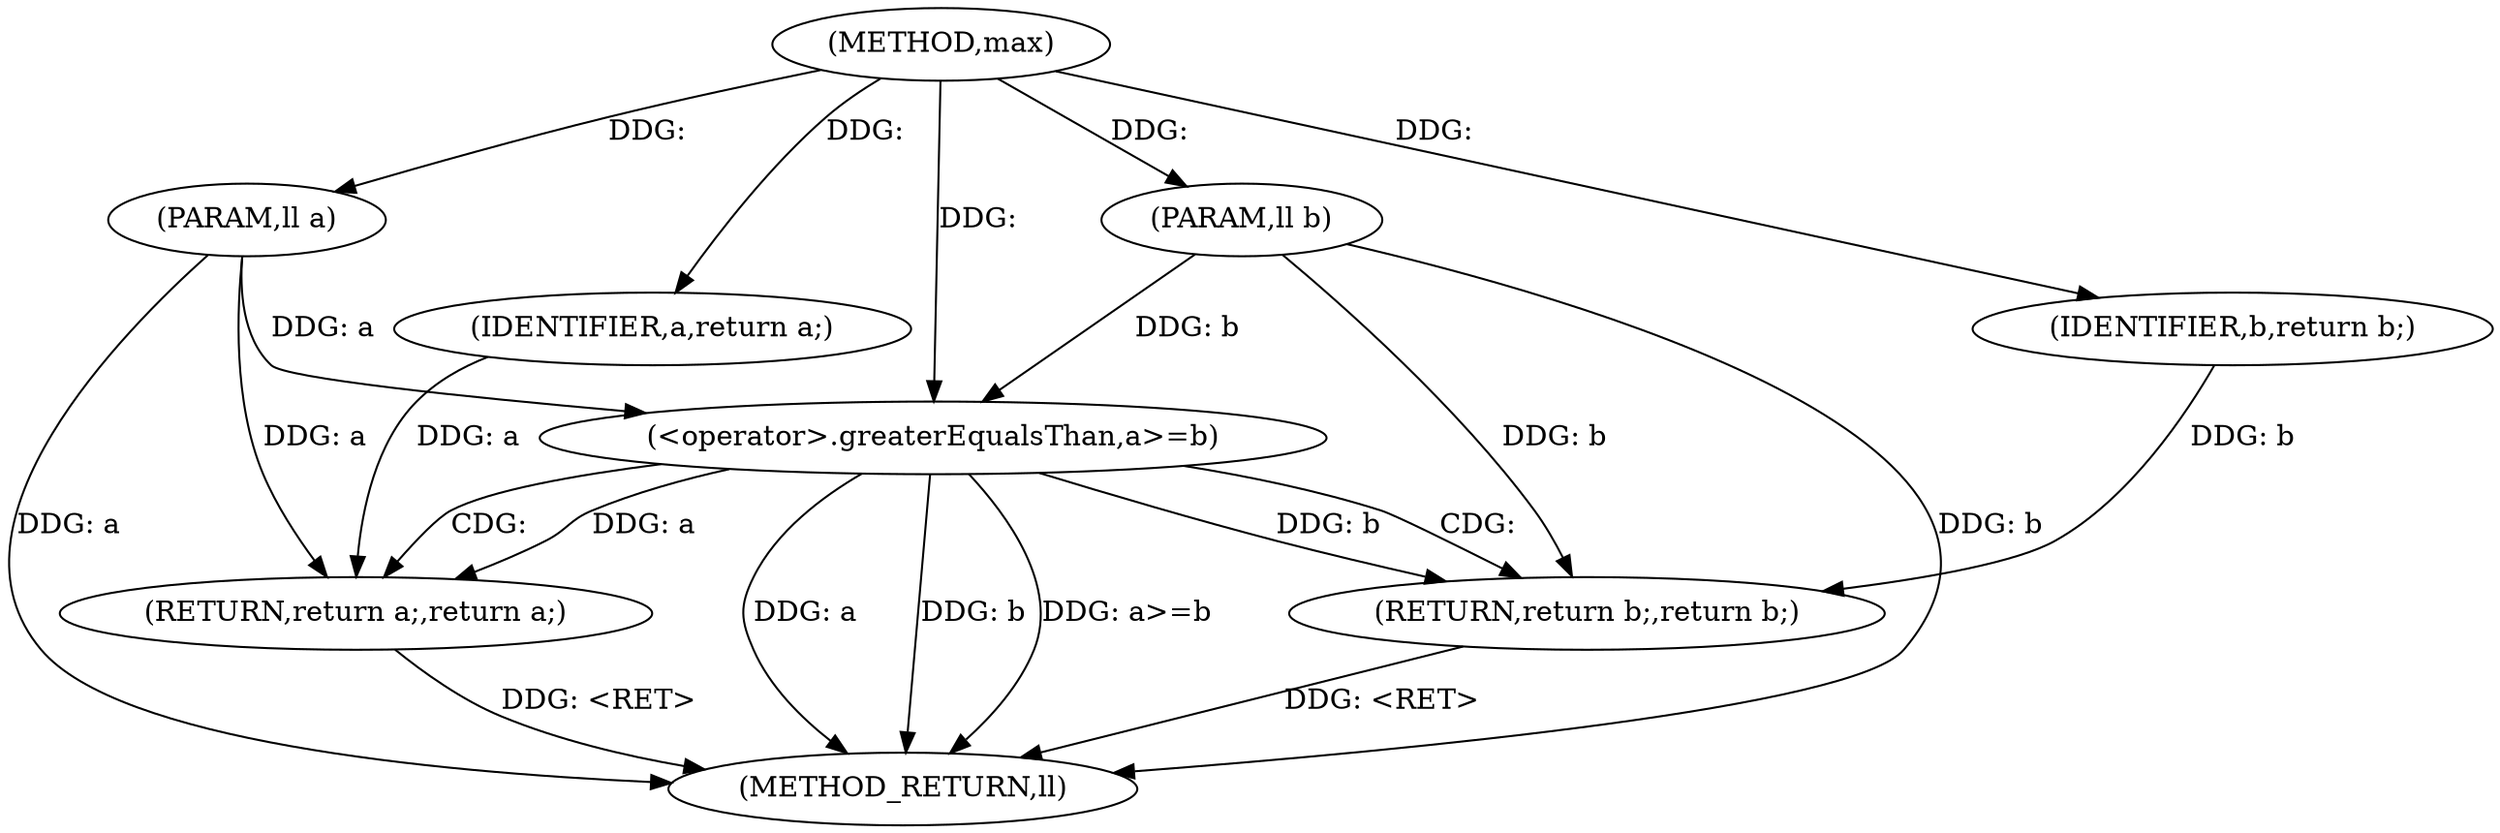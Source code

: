digraph "max" {  
"1000166" [label = "(METHOD,max)" ]
"1000178" [label = "(METHOD_RETURN,ll)" ]
"1000167" [label = "(PARAM,ll a)" ]
"1000168" [label = "(PARAM,ll b)" ]
"1000176" [label = "(RETURN,return b;,return b;)" ]
"1000171" [label = "(<operator>.greaterEqualsThan,a>=b)" ]
"1000174" [label = "(RETURN,return a;,return a;)" ]
"1000177" [label = "(IDENTIFIER,b,return b;)" ]
"1000175" [label = "(IDENTIFIER,a,return a;)" ]
  "1000167" -> "1000178"  [ label = "DDG: a"] 
  "1000168" -> "1000178"  [ label = "DDG: b"] 
  "1000171" -> "1000178"  [ label = "DDG: a"] 
  "1000171" -> "1000178"  [ label = "DDG: b"] 
  "1000171" -> "1000178"  [ label = "DDG: a>=b"] 
  "1000174" -> "1000178"  [ label = "DDG: <RET>"] 
  "1000176" -> "1000178"  [ label = "DDG: <RET>"] 
  "1000166" -> "1000167"  [ label = "DDG: "] 
  "1000166" -> "1000168"  [ label = "DDG: "] 
  "1000177" -> "1000176"  [ label = "DDG: b"] 
  "1000171" -> "1000176"  [ label = "DDG: b"] 
  "1000168" -> "1000176"  [ label = "DDG: b"] 
  "1000175" -> "1000174"  [ label = "DDG: a"] 
  "1000171" -> "1000174"  [ label = "DDG: a"] 
  "1000167" -> "1000174"  [ label = "DDG: a"] 
  "1000166" -> "1000177"  [ label = "DDG: "] 
  "1000167" -> "1000171"  [ label = "DDG: a"] 
  "1000166" -> "1000171"  [ label = "DDG: "] 
  "1000168" -> "1000171"  [ label = "DDG: b"] 
  "1000166" -> "1000175"  [ label = "DDG: "] 
  "1000171" -> "1000174"  [ label = "CDG: "] 
  "1000171" -> "1000176"  [ label = "CDG: "] 
}
